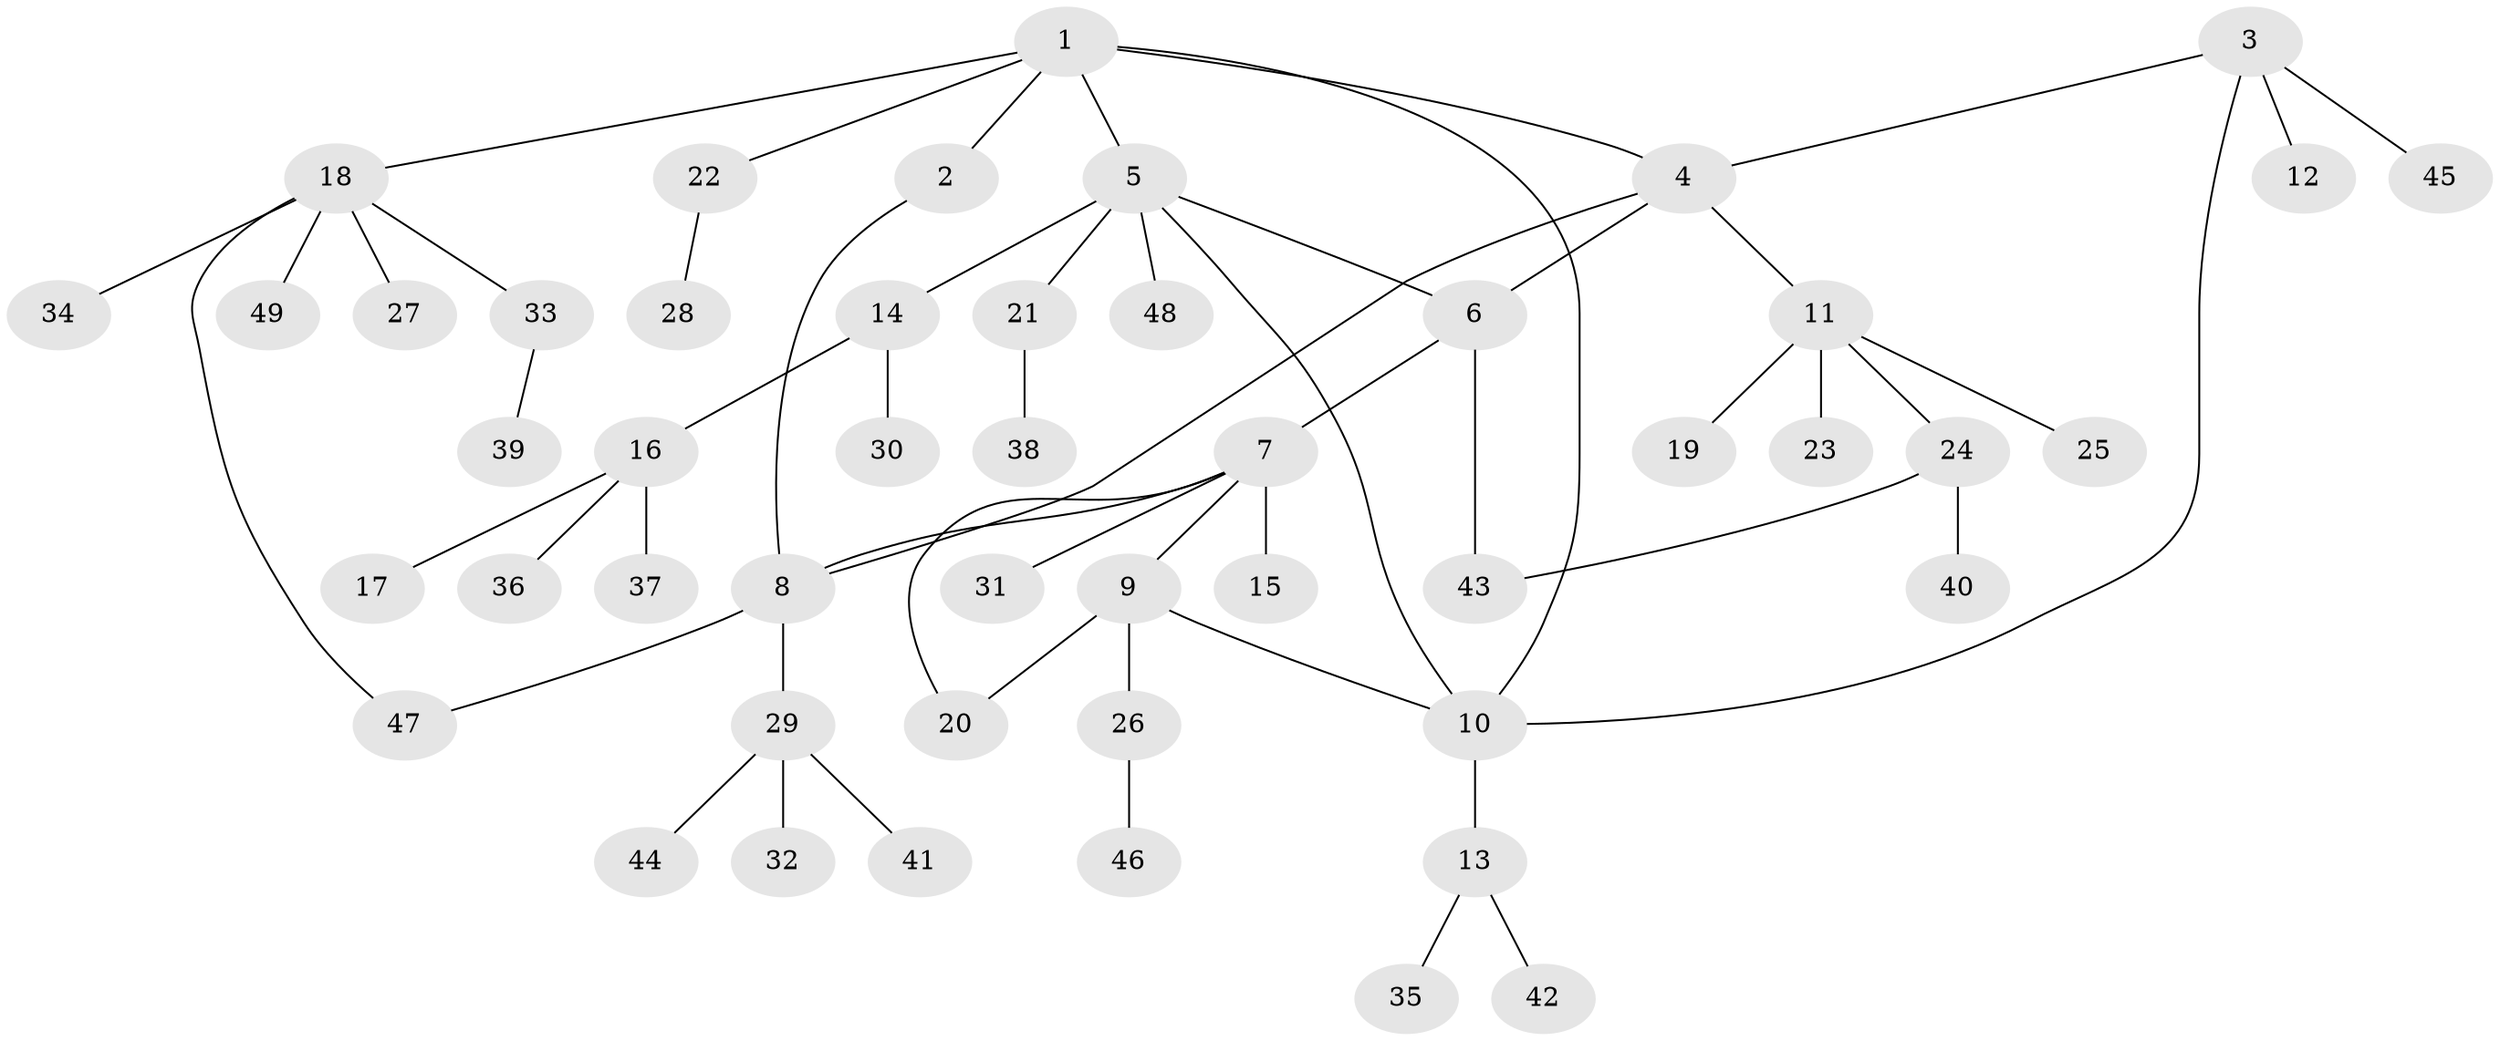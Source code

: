 // Generated by graph-tools (version 1.1) at 2025/37/03/09/25 02:37:39]
// undirected, 49 vertices, 57 edges
graph export_dot {
graph [start="1"]
  node [color=gray90,style=filled];
  1;
  2;
  3;
  4;
  5;
  6;
  7;
  8;
  9;
  10;
  11;
  12;
  13;
  14;
  15;
  16;
  17;
  18;
  19;
  20;
  21;
  22;
  23;
  24;
  25;
  26;
  27;
  28;
  29;
  30;
  31;
  32;
  33;
  34;
  35;
  36;
  37;
  38;
  39;
  40;
  41;
  42;
  43;
  44;
  45;
  46;
  47;
  48;
  49;
  1 -- 2;
  1 -- 4;
  1 -- 5;
  1 -- 10;
  1 -- 18;
  1 -- 22;
  2 -- 8;
  3 -- 4;
  3 -- 10;
  3 -- 12;
  3 -- 45;
  4 -- 6;
  4 -- 8;
  4 -- 11;
  5 -- 6;
  5 -- 10;
  5 -- 14;
  5 -- 21;
  5 -- 48;
  6 -- 7;
  6 -- 43;
  7 -- 8;
  7 -- 9;
  7 -- 15;
  7 -- 20;
  7 -- 31;
  8 -- 29;
  8 -- 47;
  9 -- 10;
  9 -- 20;
  9 -- 26;
  10 -- 13;
  11 -- 19;
  11 -- 23;
  11 -- 24;
  11 -- 25;
  13 -- 35;
  13 -- 42;
  14 -- 16;
  14 -- 30;
  16 -- 17;
  16 -- 36;
  16 -- 37;
  18 -- 27;
  18 -- 33;
  18 -- 34;
  18 -- 47;
  18 -- 49;
  21 -- 38;
  22 -- 28;
  24 -- 40;
  24 -- 43;
  26 -- 46;
  29 -- 32;
  29 -- 41;
  29 -- 44;
  33 -- 39;
}
